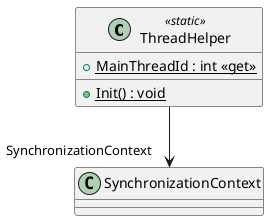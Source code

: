 @startuml
class ThreadHelper <<static>> {
    + {static} MainThreadId : int <<get>>
    + {static} Init() : void
}
ThreadHelper --> "SynchronizationContext" SynchronizationContext
@enduml
